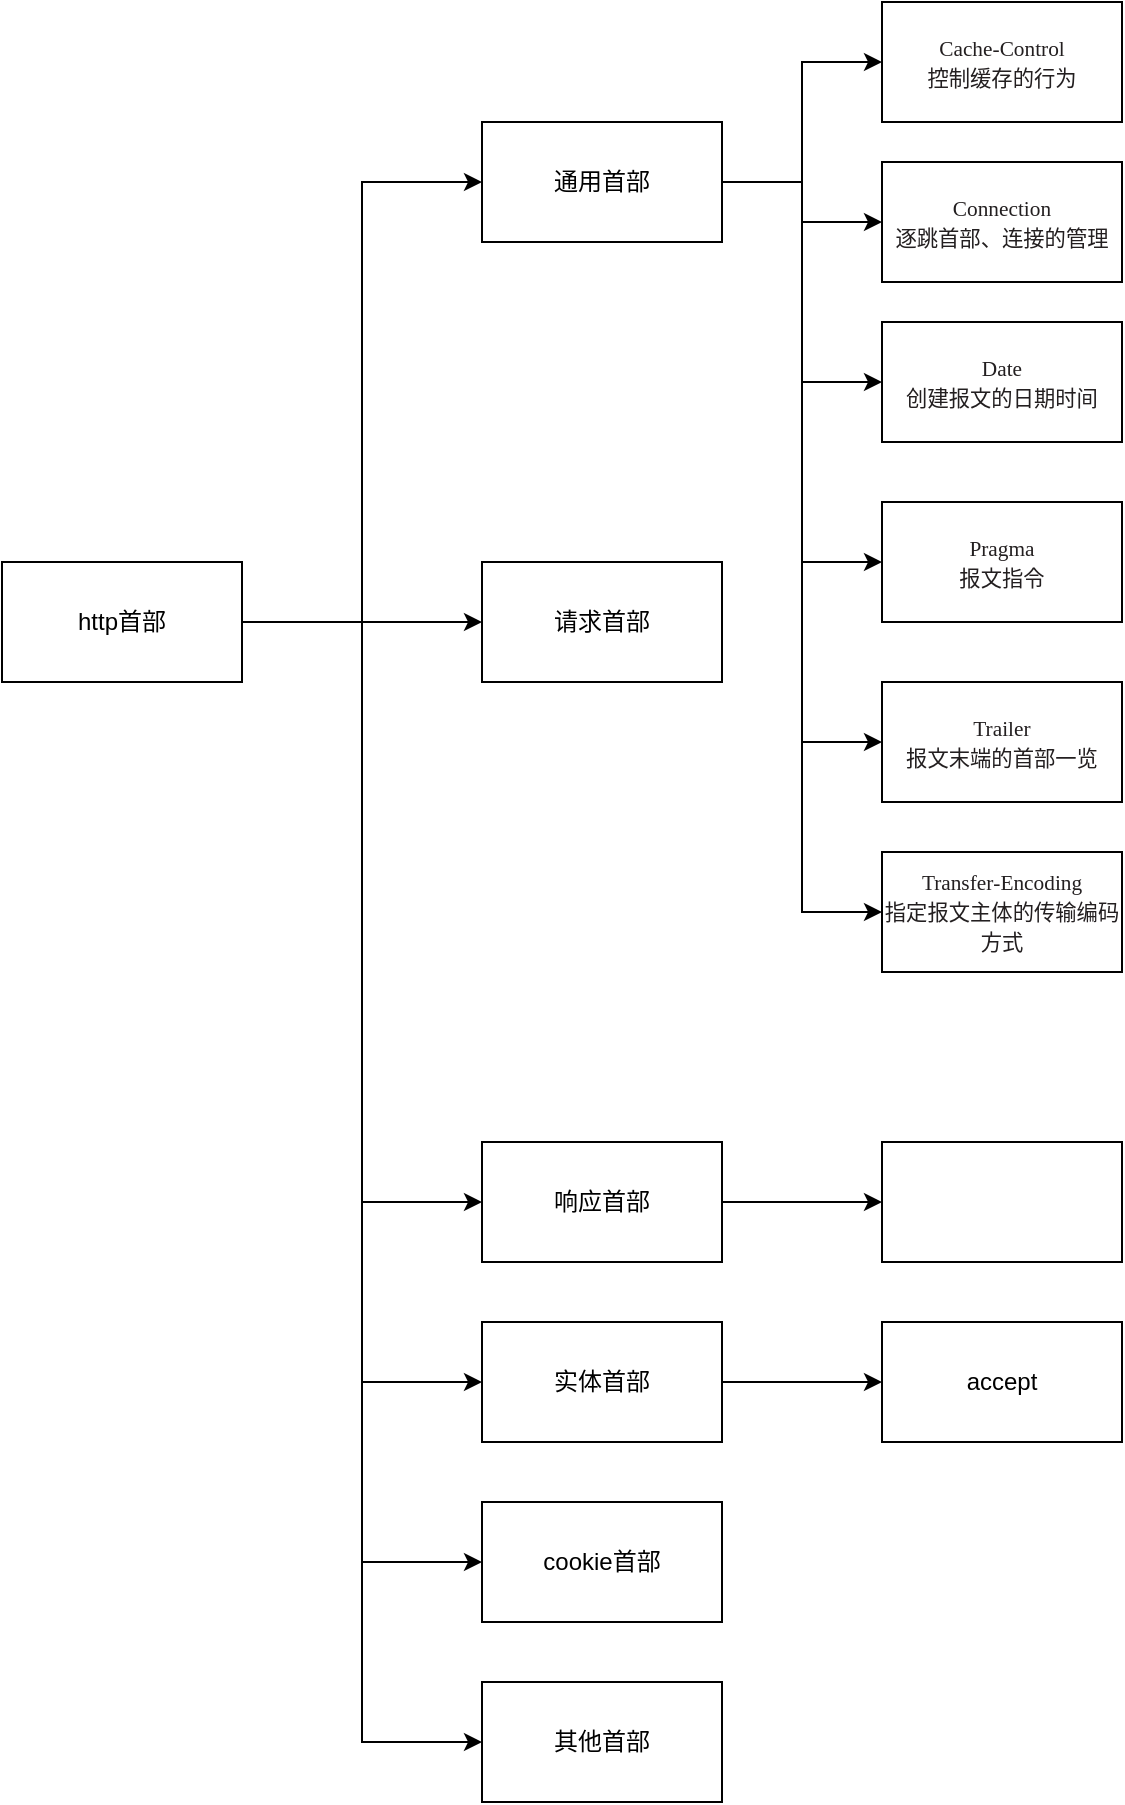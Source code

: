 <mxfile version="16.6.6" type="github">
  <diagram id="rW2sfNHs_H75Ewt_YXq0" name="Page-1">
    <mxGraphModel dx="1185" dy="635" grid="1" gridSize="10" guides="1" tooltips="1" connect="1" arrows="1" fold="1" page="1" pageScale="1" pageWidth="827" pageHeight="1169" math="0" shadow="0">
      <root>
        <mxCell id="0" />
        <mxCell id="1" parent="0" />
        <mxCell id="Wy4MB-wMTk7PPI_UE0P6-3" style="edgeStyle=orthogonalEdgeStyle;rounded=0;orthogonalLoop=1;jettySize=auto;html=1;entryX=0;entryY=0.5;entryDx=0;entryDy=0;" parent="1" source="Wy4MB-wMTk7PPI_UE0P6-1" target="Wy4MB-wMTk7PPI_UE0P6-2" edge="1">
          <mxGeometry relative="1" as="geometry" />
        </mxCell>
        <mxCell id="Wy4MB-wMTk7PPI_UE0P6-5" style="edgeStyle=orthogonalEdgeStyle;rounded=0;orthogonalLoop=1;jettySize=auto;html=1;entryX=0;entryY=0.5;entryDx=0;entryDy=0;" parent="1" source="Wy4MB-wMTk7PPI_UE0P6-1" target="Wy4MB-wMTk7PPI_UE0P6-4" edge="1">
          <mxGeometry relative="1" as="geometry" />
        </mxCell>
        <mxCell id="Wy4MB-wMTk7PPI_UE0P6-9" style="edgeStyle=orthogonalEdgeStyle;rounded=0;orthogonalLoop=1;jettySize=auto;html=1;entryX=0;entryY=0.5;entryDx=0;entryDy=0;" parent="1" source="Wy4MB-wMTk7PPI_UE0P6-1" target="Wy4MB-wMTk7PPI_UE0P6-7" edge="1">
          <mxGeometry relative="1" as="geometry" />
        </mxCell>
        <mxCell id="Wy4MB-wMTk7PPI_UE0P6-10" style="edgeStyle=orthogonalEdgeStyle;rounded=0;orthogonalLoop=1;jettySize=auto;html=1;entryX=0;entryY=0.5;entryDx=0;entryDy=0;" parent="1" source="Wy4MB-wMTk7PPI_UE0P6-1" target="Wy4MB-wMTk7PPI_UE0P6-8" edge="1">
          <mxGeometry relative="1" as="geometry" />
        </mxCell>
        <mxCell id="Wy4MB-wMTk7PPI_UE0P6-12" style="edgeStyle=orthogonalEdgeStyle;rounded=0;orthogonalLoop=1;jettySize=auto;html=1;entryX=0;entryY=0.5;entryDx=0;entryDy=0;" parent="1" source="Wy4MB-wMTk7PPI_UE0P6-1" target="Wy4MB-wMTk7PPI_UE0P6-11" edge="1">
          <mxGeometry relative="1" as="geometry" />
        </mxCell>
        <mxCell id="Wy4MB-wMTk7PPI_UE0P6-19" style="edgeStyle=orthogonalEdgeStyle;rounded=0;orthogonalLoop=1;jettySize=auto;html=1;entryX=0;entryY=0.5;entryDx=0;entryDy=0;" parent="1" source="Wy4MB-wMTk7PPI_UE0P6-1" target="Wy4MB-wMTk7PPI_UE0P6-18" edge="1">
          <mxGeometry relative="1" as="geometry" />
        </mxCell>
        <mxCell id="Wy4MB-wMTk7PPI_UE0P6-1" value="http首部" style="rounded=0;whiteSpace=wrap;html=1;" parent="1" vertex="1">
          <mxGeometry x="40" y="410" width="120" height="60" as="geometry" />
        </mxCell>
        <mxCell id="Wy4MB-wMTk7PPI_UE0P6-14" style="edgeStyle=orthogonalEdgeStyle;rounded=0;orthogonalLoop=1;jettySize=auto;html=1;entryX=0;entryY=0.5;entryDx=0;entryDy=0;" parent="1" source="Wy4MB-wMTk7PPI_UE0P6-2" target="Wy4MB-wMTk7PPI_UE0P6-13" edge="1">
          <mxGeometry relative="1" as="geometry" />
        </mxCell>
        <mxCell id="Wy4MB-wMTk7PPI_UE0P6-17" style="edgeStyle=orthogonalEdgeStyle;rounded=0;orthogonalLoop=1;jettySize=auto;html=1;entryX=0;entryY=0.5;entryDx=0;entryDy=0;" parent="1" source="Wy4MB-wMTk7PPI_UE0P6-2" target="Wy4MB-wMTk7PPI_UE0P6-15" edge="1">
          <mxGeometry relative="1" as="geometry" />
        </mxCell>
        <mxCell id="pvIbaJWuK9pb7XgT8sxz-2" style="edgeStyle=orthogonalEdgeStyle;rounded=0;orthogonalLoop=1;jettySize=auto;html=1;entryX=0;entryY=0.5;entryDx=0;entryDy=0;" edge="1" parent="1" source="Wy4MB-wMTk7PPI_UE0P6-2" target="pvIbaJWuK9pb7XgT8sxz-1">
          <mxGeometry relative="1" as="geometry" />
        </mxCell>
        <mxCell id="pvIbaJWuK9pb7XgT8sxz-4" style="edgeStyle=orthogonalEdgeStyle;rounded=0;orthogonalLoop=1;jettySize=auto;html=1;entryX=0;entryY=0.5;entryDx=0;entryDy=0;" edge="1" parent="1" source="Wy4MB-wMTk7PPI_UE0P6-2" target="pvIbaJWuK9pb7XgT8sxz-3">
          <mxGeometry relative="1" as="geometry" />
        </mxCell>
        <mxCell id="pvIbaJWuK9pb7XgT8sxz-6" style="edgeStyle=orthogonalEdgeStyle;rounded=0;orthogonalLoop=1;jettySize=auto;html=1;entryX=0;entryY=0.5;entryDx=0;entryDy=0;" edge="1" parent="1" source="Wy4MB-wMTk7PPI_UE0P6-2" target="pvIbaJWuK9pb7XgT8sxz-5">
          <mxGeometry relative="1" as="geometry" />
        </mxCell>
        <mxCell id="pvIbaJWuK9pb7XgT8sxz-8" style="edgeStyle=orthogonalEdgeStyle;rounded=0;orthogonalLoop=1;jettySize=auto;html=1;entryX=0;entryY=0.5;entryDx=0;entryDy=0;" edge="1" parent="1" source="Wy4MB-wMTk7PPI_UE0P6-2" target="pvIbaJWuK9pb7XgT8sxz-7">
          <mxGeometry relative="1" as="geometry" />
        </mxCell>
        <mxCell id="Wy4MB-wMTk7PPI_UE0P6-2" value="通用首部" style="whiteSpace=wrap;html=1;" parent="1" vertex="1">
          <mxGeometry x="280" y="190" width="120" height="60" as="geometry" />
        </mxCell>
        <mxCell id="Wy4MB-wMTk7PPI_UE0P6-4" value="请求首部" style="whiteSpace=wrap;html=1;" parent="1" vertex="1">
          <mxGeometry x="280" y="410" width="120" height="60" as="geometry" />
        </mxCell>
        <mxCell id="Wy4MB-wMTk7PPI_UE0P6-23" style="edgeStyle=orthogonalEdgeStyle;rounded=0;orthogonalLoop=1;jettySize=auto;html=1;entryX=0;entryY=0.5;entryDx=0;entryDy=0;" parent="1" source="Wy4MB-wMTk7PPI_UE0P6-7" target="Wy4MB-wMTk7PPI_UE0P6-22" edge="1">
          <mxGeometry relative="1" as="geometry" />
        </mxCell>
        <mxCell id="Wy4MB-wMTk7PPI_UE0P6-7" value="响应首部" style="whiteSpace=wrap;html=1;" parent="1" vertex="1">
          <mxGeometry x="280" y="700" width="120" height="60" as="geometry" />
        </mxCell>
        <mxCell id="Wy4MB-wMTk7PPI_UE0P6-21" style="edgeStyle=orthogonalEdgeStyle;rounded=0;orthogonalLoop=1;jettySize=auto;html=1;entryX=0;entryY=0.5;entryDx=0;entryDy=0;" parent="1" source="Wy4MB-wMTk7PPI_UE0P6-8" target="Wy4MB-wMTk7PPI_UE0P6-20" edge="1">
          <mxGeometry relative="1" as="geometry" />
        </mxCell>
        <mxCell id="Wy4MB-wMTk7PPI_UE0P6-8" value="实体首部" style="whiteSpace=wrap;html=1;" parent="1" vertex="1">
          <mxGeometry x="280" y="790" width="120" height="60" as="geometry" />
        </mxCell>
        <mxCell id="Wy4MB-wMTk7PPI_UE0P6-11" value="cookie首部" style="whiteSpace=wrap;html=1;" parent="1" vertex="1">
          <mxGeometry x="280" y="880" width="120" height="60" as="geometry" />
        </mxCell>
        <mxCell id="Wy4MB-wMTk7PPI_UE0P6-13" value="&lt;div&gt;&lt;span style=&quot;font-size: 8pt ; font-family: &amp;#34;ydxnab&amp;#34; ; color: rgb(35 , 31 , 32)&quot;&gt;Cache&lt;/span&gt;&lt;span style=&quot;font-size: 8pt ; font-family: &amp;#34;times new roman&amp;#34; ; color: rgb(35 , 31 , 32)&quot;&gt;-&lt;/span&gt;&lt;span style=&quot;font-size: 8pt ; font-family: &amp;#34;ydxnab&amp;#34; ; color: rgb(35 , 31 , 32)&quot;&gt;Control&lt;/span&gt;&lt;/div&gt;&lt;div&gt;&lt;div&gt;&lt;span style=&quot;font-size: 8pt ; font-family: &amp;#34;ydxnab&amp;#34; ; color: rgb(35 , 31 , 32)&quot;&gt;控制缓存的行为&lt;/span&gt;&lt;/div&gt;&lt;/div&gt;" style="whiteSpace=wrap;html=1;" parent="1" vertex="1">
          <mxGeometry x="480" y="130" width="120" height="60" as="geometry" />
        </mxCell>
        <mxCell id="Wy4MB-wMTk7PPI_UE0P6-15" value="&lt;div&gt;&lt;span style=&quot;font-size: 8pt ; font-family: &amp;#34;ydxnab&amp;#34; ; color: rgb(35 , 31 , 32)&quot;&gt;Connection&lt;/span&gt;&lt;/div&gt;&lt;div&gt;&lt;div&gt;&lt;span style=&quot;font-size: 8pt ; font-family: &amp;#34;ydxnab&amp;#34; ; color: rgb(35 , 31 , 32)&quot;&gt;逐跳首部、连接的管理&lt;/span&gt;&lt;/div&gt;&lt;/div&gt;" style="whiteSpace=wrap;html=1;" parent="1" vertex="1">
          <mxGeometry x="480" y="210" width="120" height="60" as="geometry" />
        </mxCell>
        <mxCell id="Wy4MB-wMTk7PPI_UE0P6-18" value="其他首部" style="whiteSpace=wrap;html=1;" parent="1" vertex="1">
          <mxGeometry x="280" y="970" width="120" height="60" as="geometry" />
        </mxCell>
        <mxCell id="Wy4MB-wMTk7PPI_UE0P6-20" value="accept" style="whiteSpace=wrap;html=1;" parent="1" vertex="1">
          <mxGeometry x="480" y="790" width="120" height="60" as="geometry" />
        </mxCell>
        <mxCell id="Wy4MB-wMTk7PPI_UE0P6-22" value="" style="whiteSpace=wrap;html=1;" parent="1" vertex="1">
          <mxGeometry x="480" y="700" width="120" height="60" as="geometry" />
        </mxCell>
        <mxCell id="pvIbaJWuK9pb7XgT8sxz-1" value="&lt;div&gt;&lt;span style=&quot;font-size: 8pt ; font-family: &amp;#34;ydxnab&amp;#34; ; color: rgb(35 , 31 , 32)&quot;&gt;Date&lt;/span&gt;&lt;/div&gt;&lt;div&gt;&lt;div&gt;&lt;span style=&quot;font-size: 8pt ; font-family: &amp;#34;ydxnab&amp;#34; ; color: rgb(35 , 31 , 32)&quot;&gt;创建报文的日期时间&lt;/span&gt;&lt;/div&gt;&lt;/div&gt;" style="whiteSpace=wrap;html=1;" vertex="1" parent="1">
          <mxGeometry x="480" y="290" width="120" height="60" as="geometry" />
        </mxCell>
        <mxCell id="pvIbaJWuK9pb7XgT8sxz-3" value="&lt;div&gt;&lt;span style=&quot;font-size: 8pt ; font-family: &amp;#34;ydxnab&amp;#34; ; color: rgb(35 , 31 , 32)&quot;&gt;Pragma&lt;/span&gt;&lt;/div&gt;&lt;div&gt;&lt;div&gt;&lt;span style=&quot;font-size: 8pt ; font-family: &amp;#34;ydxnab&amp;#34; ; color: rgb(35 , 31 , 32)&quot;&gt;报文指令&lt;/span&gt;&lt;/div&gt;&lt;/div&gt;" style="whiteSpace=wrap;html=1;" vertex="1" parent="1">
          <mxGeometry x="480" y="380" width="120" height="60" as="geometry" />
        </mxCell>
        <mxCell id="pvIbaJWuK9pb7XgT8sxz-5" value="&lt;div&gt;&lt;span style=&quot;font-size: 8pt ; font-family: &amp;#34;ydxnab&amp;#34; ; color: rgb(35 , 31 , 32)&quot;&gt;Trailer&lt;/span&gt;&lt;/div&gt;&lt;div&gt;&lt;div&gt;&lt;span style=&quot;font-size: 8pt ; font-family: &amp;#34;ydxnab&amp;#34; ; color: rgb(35 , 31 , 32)&quot;&gt;报文末端的首部一览&lt;/span&gt;&lt;/div&gt;&lt;/div&gt;" style="whiteSpace=wrap;html=1;" vertex="1" parent="1">
          <mxGeometry x="480" y="470" width="120" height="60" as="geometry" />
        </mxCell>
        <mxCell id="pvIbaJWuK9pb7XgT8sxz-7" value="&lt;div&gt;&lt;span style=&quot;font-size: 8pt ; font-family: &amp;#34;ydxnab&amp;#34; ; color: rgb(35 , 31 , 32)&quot;&gt;Transfer&lt;/span&gt;&lt;span style=&quot;font-size: 8pt ; font-family: &amp;#34;times new roman&amp;#34; ; color: rgb(35 , 31 , 32)&quot;&gt;-&lt;/span&gt;&lt;span style=&quot;font-size: 8pt ; font-family: &amp;#34;ydxnab&amp;#34; ; color: rgb(35 , 31 , 32)&quot;&gt;Encoding&lt;/span&gt;&lt;/div&gt;&lt;div&gt;&lt;div&gt;&lt;span style=&quot;font-size: 8pt ; font-family: &amp;#34;ydxnab&amp;#34; ; color: rgb(35 , 31 , 32)&quot;&gt;指定报文主体的传输编码方式&lt;/span&gt;&lt;/div&gt;&lt;/div&gt;" style="whiteSpace=wrap;html=1;" vertex="1" parent="1">
          <mxGeometry x="480" y="555" width="120" height="60" as="geometry" />
        </mxCell>
      </root>
    </mxGraphModel>
  </diagram>
</mxfile>
